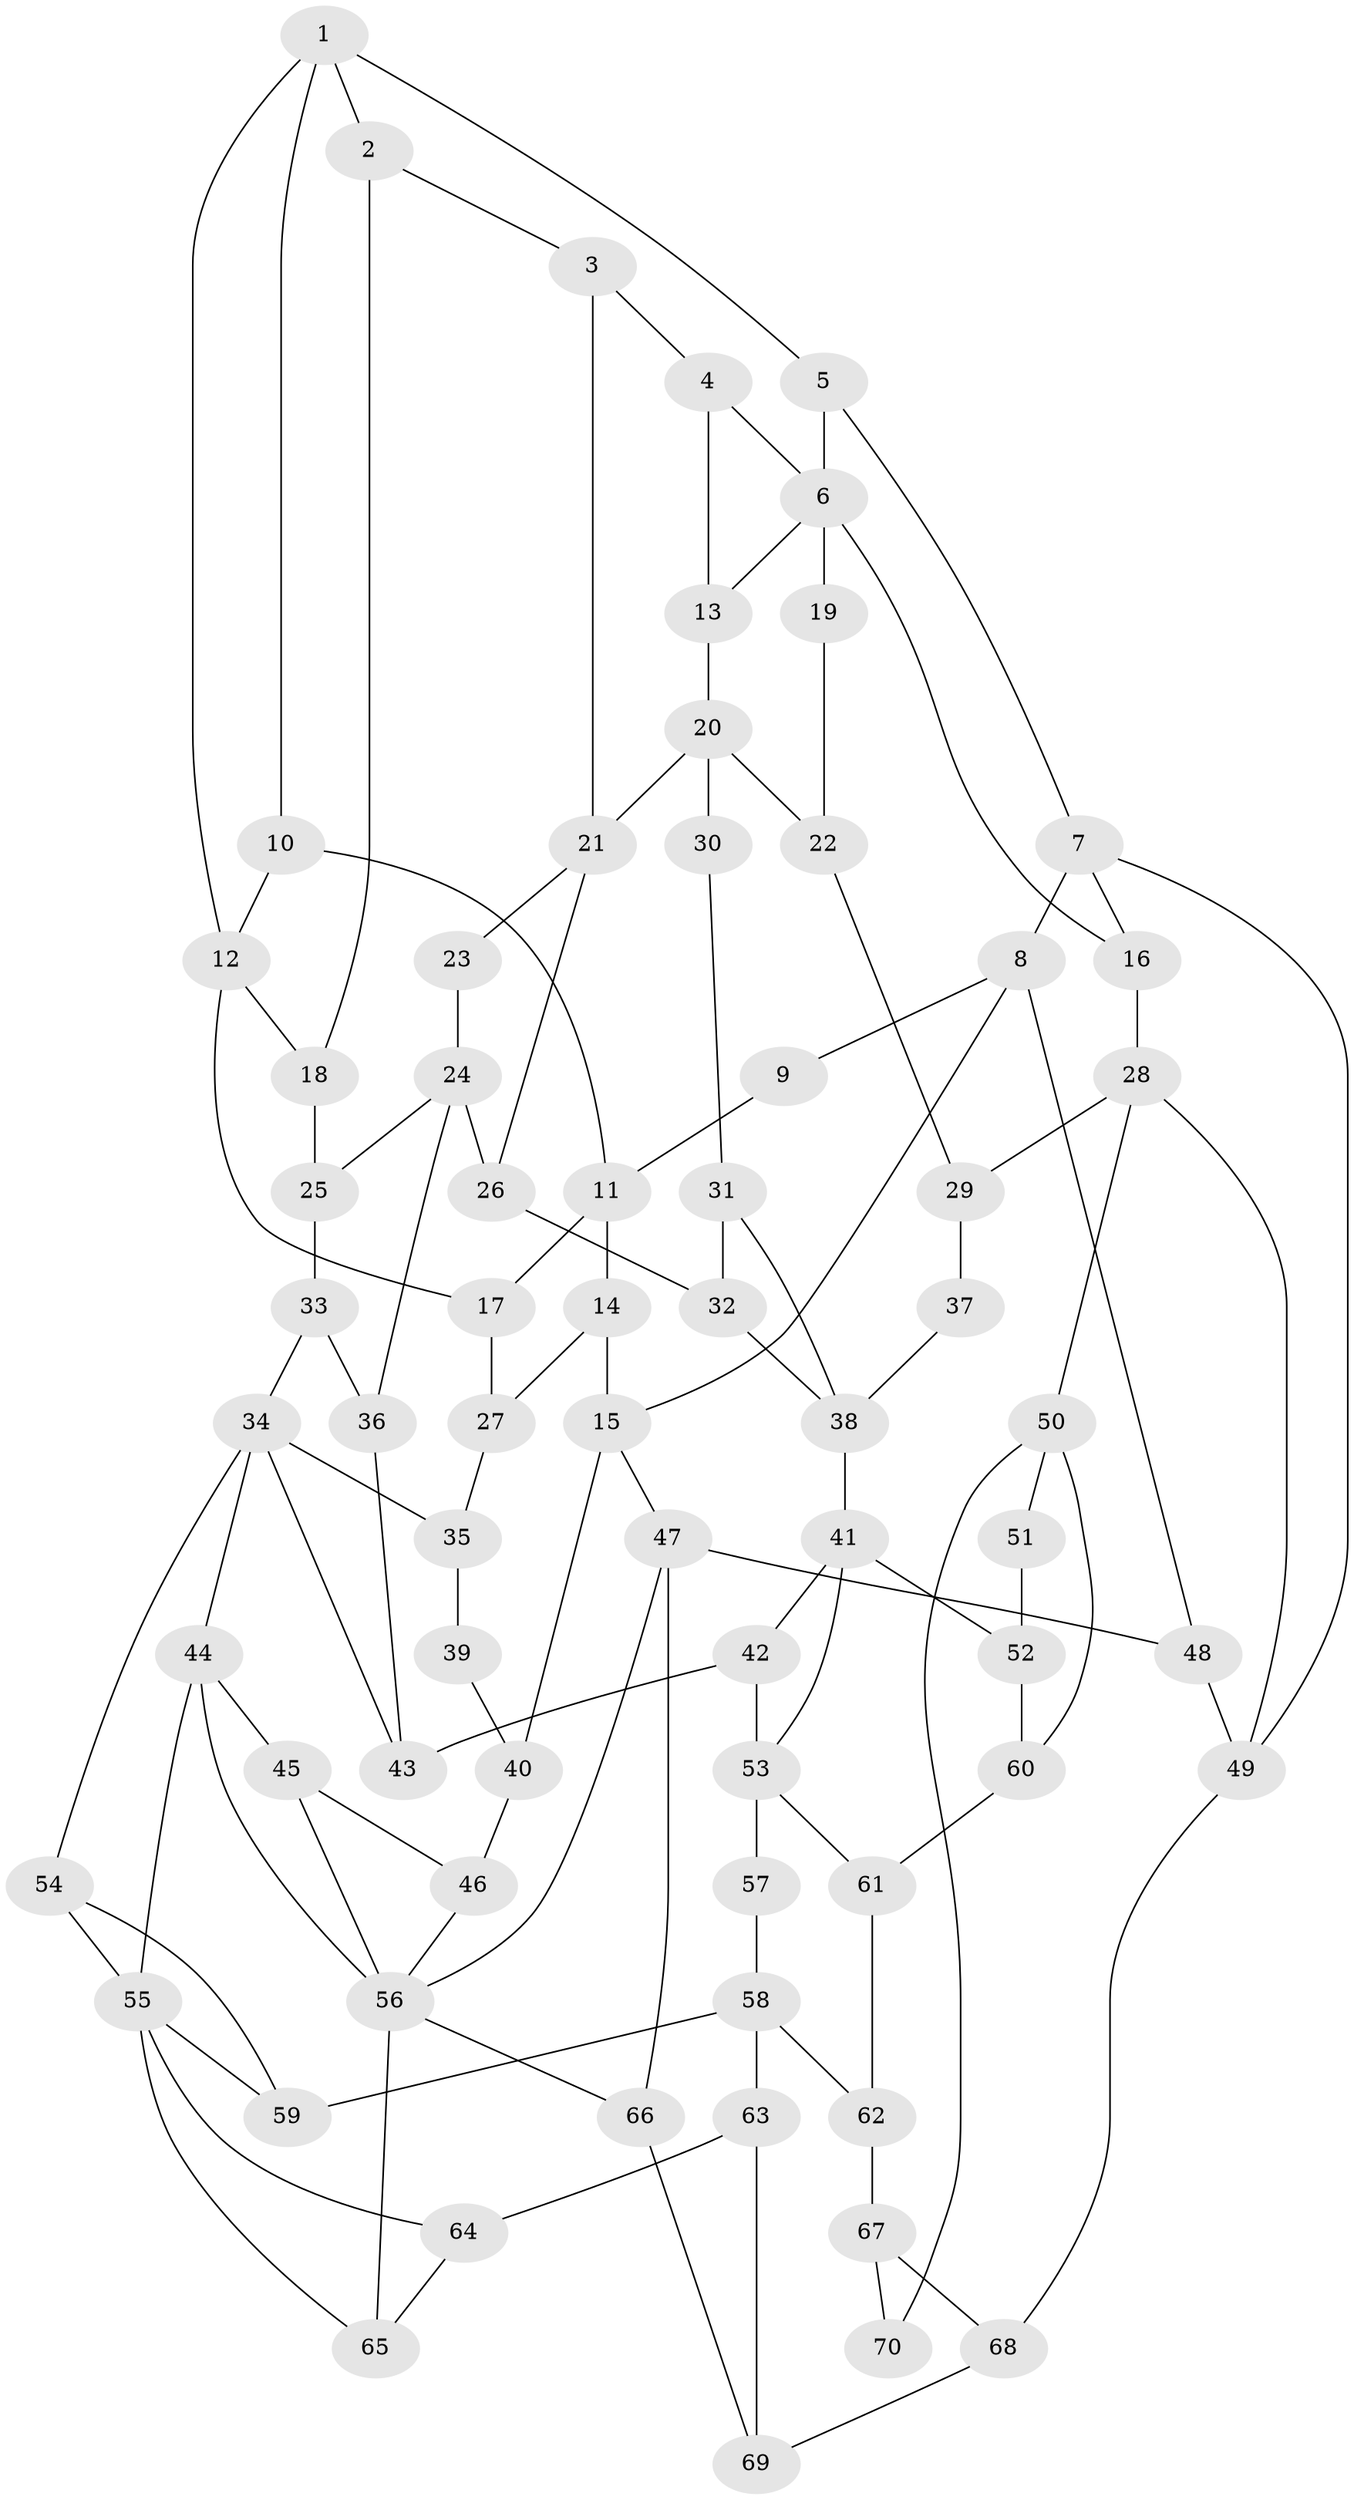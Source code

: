 // original degree distribution, {4: 0.21428571428571427, 5: 0.55, 3: 0.02142857142857143, 6: 0.21428571428571427}
// Generated by graph-tools (version 1.1) at 2025/38/03/09/25 02:38:46]
// undirected, 70 vertices, 114 edges
graph export_dot {
graph [start="1"]
  node [color=gray90,style=filled];
  1;
  2;
  3;
  4;
  5;
  6;
  7;
  8;
  9;
  10;
  11;
  12;
  13;
  14;
  15;
  16;
  17;
  18;
  19;
  20;
  21;
  22;
  23;
  24;
  25;
  26;
  27;
  28;
  29;
  30;
  31;
  32;
  33;
  34;
  35;
  36;
  37;
  38;
  39;
  40;
  41;
  42;
  43;
  44;
  45;
  46;
  47;
  48;
  49;
  50;
  51;
  52;
  53;
  54;
  55;
  56;
  57;
  58;
  59;
  60;
  61;
  62;
  63;
  64;
  65;
  66;
  67;
  68;
  69;
  70;
  1 -- 2 [weight=1.0];
  1 -- 5 [weight=1.0];
  1 -- 10 [weight=1.0];
  1 -- 12 [weight=1.0];
  2 -- 3 [weight=1.0];
  2 -- 18 [weight=1.0];
  3 -- 4 [weight=1.0];
  3 -- 21 [weight=1.0];
  4 -- 6 [weight=1.0];
  4 -- 13 [weight=1.0];
  5 -- 6 [weight=1.0];
  5 -- 7 [weight=1.0];
  6 -- 13 [weight=1.0];
  6 -- 16 [weight=1.0];
  6 -- 19 [weight=2.0];
  7 -- 8 [weight=1.0];
  7 -- 16 [weight=1.0];
  7 -- 49 [weight=1.0];
  8 -- 9 [weight=1.0];
  8 -- 15 [weight=1.0];
  8 -- 48 [weight=1.0];
  9 -- 11 [weight=1.0];
  10 -- 11 [weight=1.0];
  10 -- 12 [weight=1.0];
  11 -- 14 [weight=2.0];
  11 -- 17 [weight=1.0];
  12 -- 17 [weight=2.0];
  12 -- 18 [weight=1.0];
  13 -- 20 [weight=1.0];
  14 -- 15 [weight=2.0];
  14 -- 27 [weight=2.0];
  15 -- 40 [weight=2.0];
  15 -- 47 [weight=1.0];
  16 -- 28 [weight=1.0];
  17 -- 27 [weight=1.0];
  18 -- 25 [weight=1.0];
  19 -- 22 [weight=1.0];
  20 -- 21 [weight=2.0];
  20 -- 22 [weight=1.0];
  20 -- 30 [weight=2.0];
  21 -- 23 [weight=1.0];
  21 -- 26 [weight=1.0];
  22 -- 29 [weight=1.0];
  23 -- 24 [weight=2.0];
  24 -- 25 [weight=1.0];
  24 -- 26 [weight=2.0];
  24 -- 36 [weight=1.0];
  25 -- 33 [weight=1.0];
  26 -- 32 [weight=1.0];
  27 -- 35 [weight=1.0];
  28 -- 29 [weight=2.0];
  28 -- 49 [weight=1.0];
  28 -- 50 [weight=2.0];
  29 -- 37 [weight=2.0];
  30 -- 31 [weight=1.0];
  31 -- 32 [weight=1.0];
  31 -- 38 [weight=1.0];
  32 -- 38 [weight=1.0];
  33 -- 34 [weight=1.0];
  33 -- 36 [weight=1.0];
  34 -- 35 [weight=1.0];
  34 -- 43 [weight=1.0];
  34 -- 44 [weight=1.0];
  34 -- 54 [weight=1.0];
  35 -- 39 [weight=1.0];
  36 -- 43 [weight=1.0];
  37 -- 38 [weight=2.0];
  38 -- 41 [weight=2.0];
  39 -- 40 [weight=2.0];
  40 -- 46 [weight=2.0];
  41 -- 42 [weight=1.0];
  41 -- 52 [weight=2.0];
  41 -- 53 [weight=1.0];
  42 -- 43 [weight=1.0];
  42 -- 53 [weight=1.0];
  44 -- 45 [weight=1.0];
  44 -- 55 [weight=2.0];
  44 -- 56 [weight=1.0];
  45 -- 46 [weight=1.0];
  45 -- 56 [weight=1.0];
  46 -- 56 [weight=1.0];
  47 -- 48 [weight=2.0];
  47 -- 56 [weight=1.0];
  47 -- 66 [weight=2.0];
  48 -- 49 [weight=1.0];
  49 -- 68 [weight=1.0];
  50 -- 51 [weight=1.0];
  50 -- 60 [weight=1.0];
  50 -- 70 [weight=2.0];
  51 -- 52 [weight=2.0];
  52 -- 60 [weight=1.0];
  53 -- 57 [weight=2.0];
  53 -- 61 [weight=1.0];
  54 -- 55 [weight=1.0];
  54 -- 59 [weight=1.0];
  55 -- 59 [weight=1.0];
  55 -- 64 [weight=1.0];
  55 -- 65 [weight=1.0];
  56 -- 65 [weight=1.0];
  56 -- 66 [weight=1.0];
  57 -- 58 [weight=1.0];
  58 -- 59 [weight=1.0];
  58 -- 62 [weight=1.0];
  58 -- 63 [weight=1.0];
  60 -- 61 [weight=1.0];
  61 -- 62 [weight=1.0];
  62 -- 67 [weight=1.0];
  63 -- 64 [weight=1.0];
  63 -- 69 [weight=1.0];
  64 -- 65 [weight=1.0];
  66 -- 69 [weight=1.0];
  67 -- 68 [weight=1.0];
  67 -- 70 [weight=1.0];
  68 -- 69 [weight=1.0];
}
